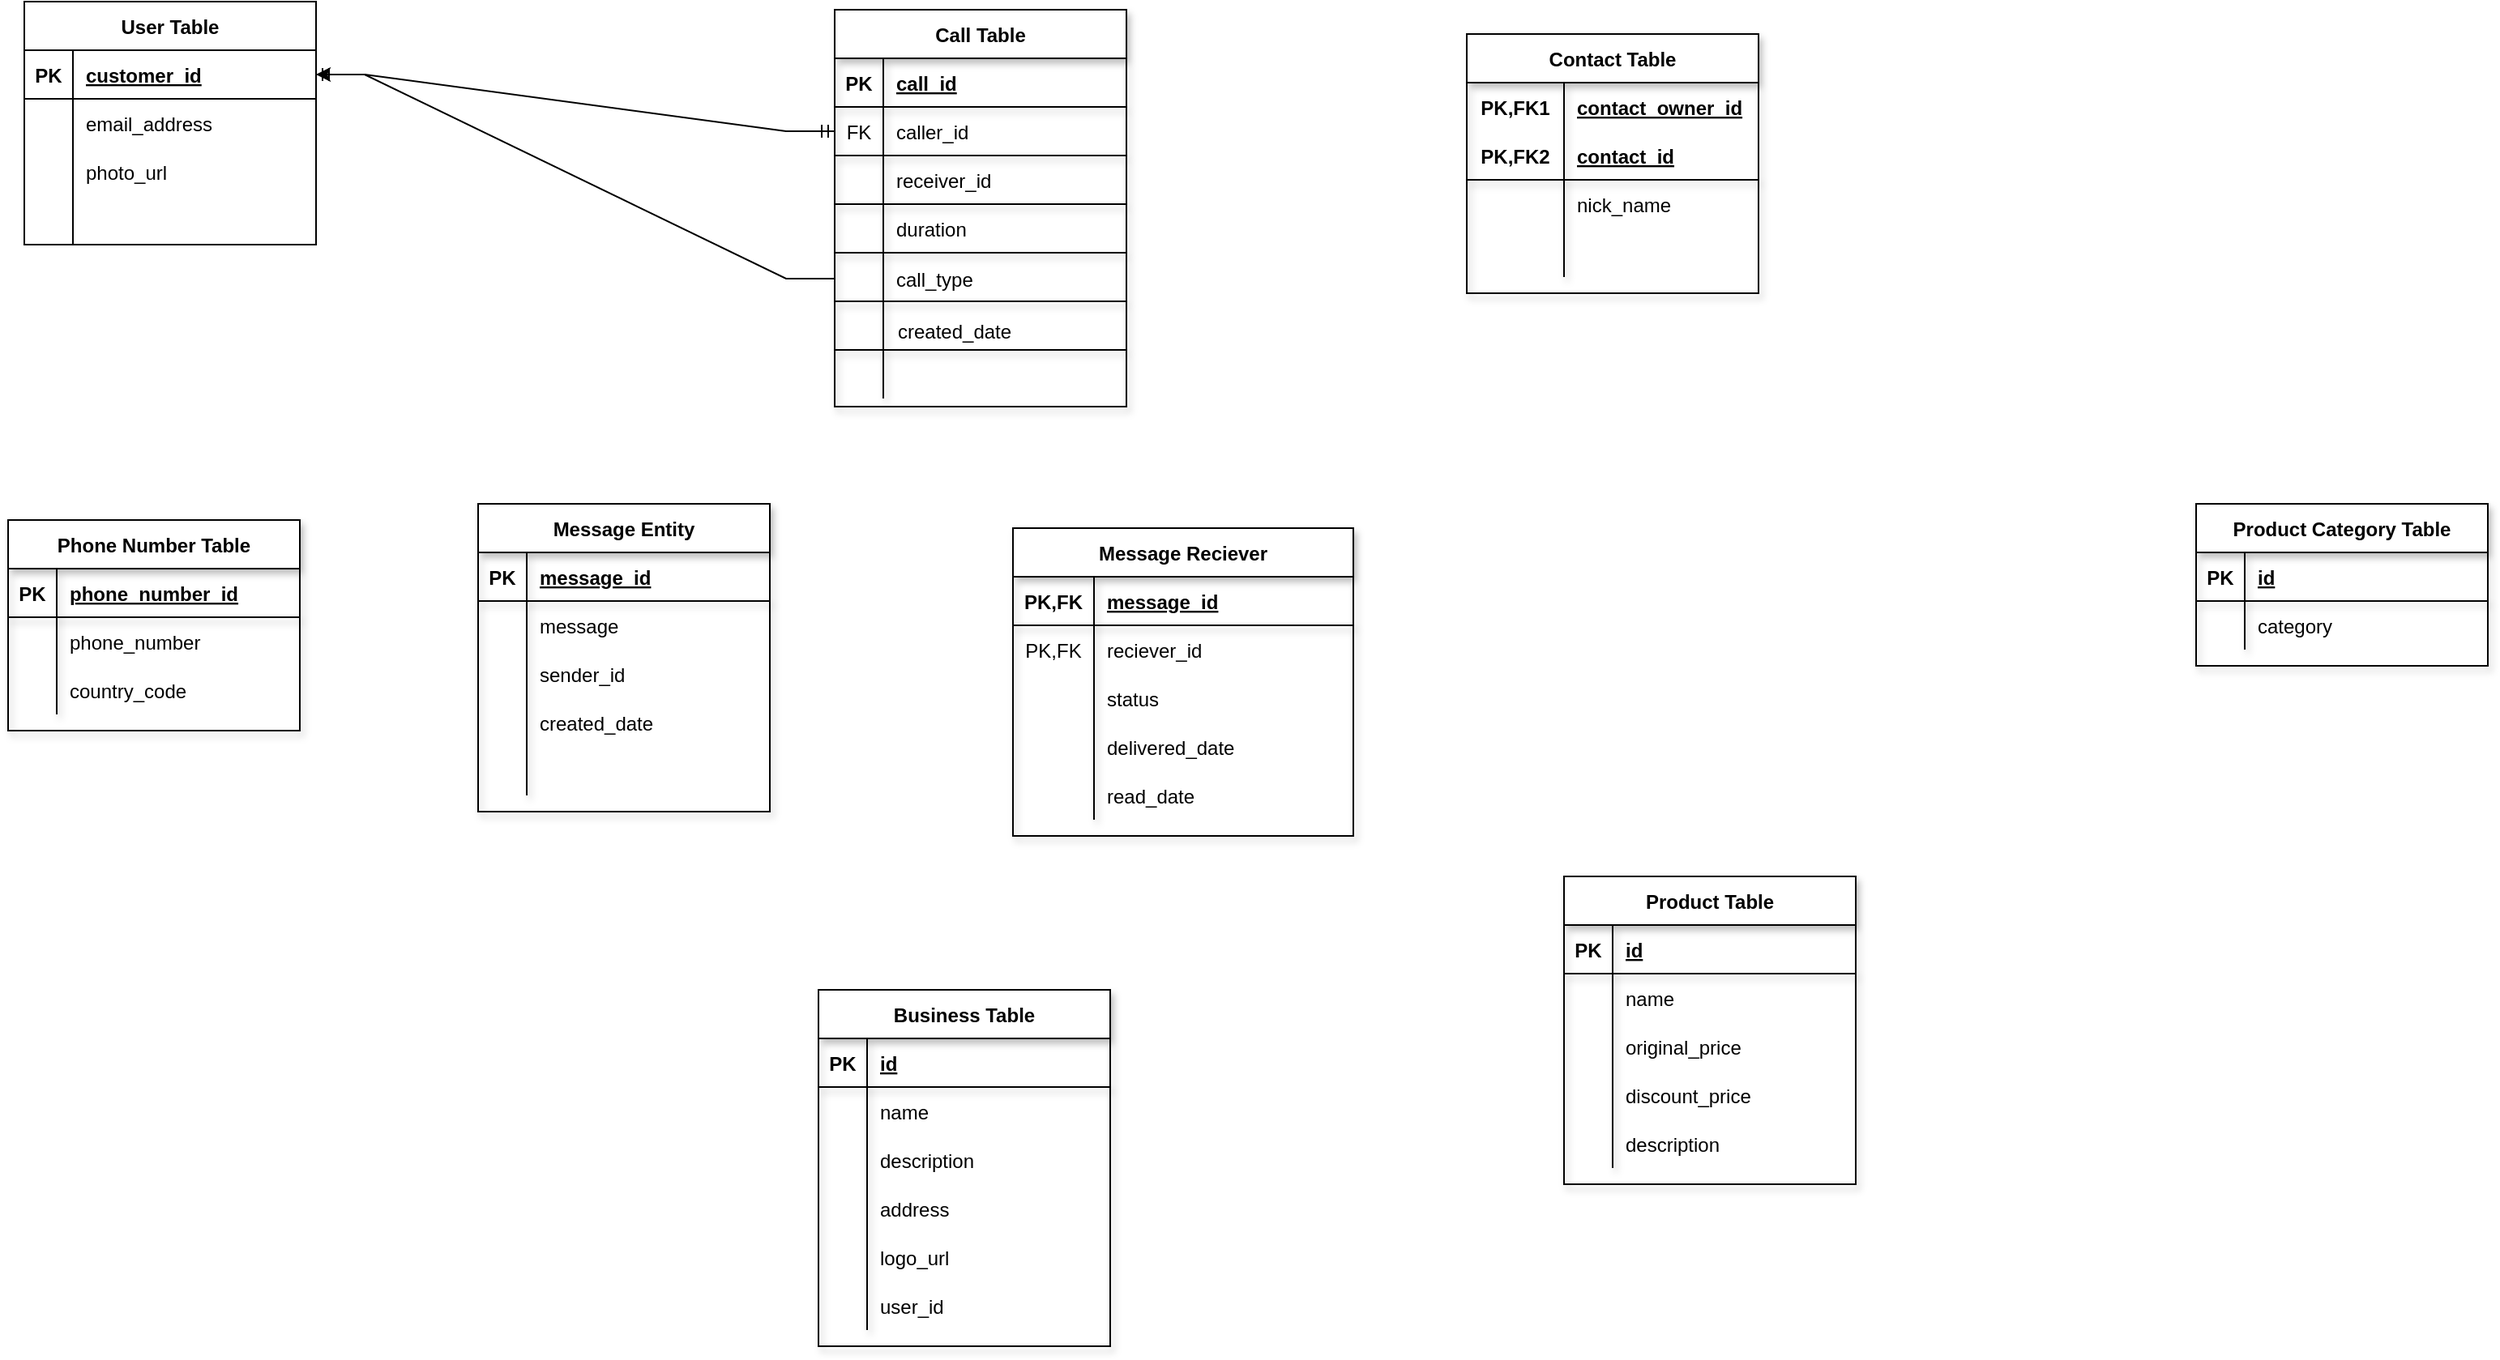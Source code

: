 <mxfile version="18.2.0" type="github"><diagram id="87WAAvpoQRUJUo97Y2-j" name="Page-1"><mxGraphModel dx="868" dy="482" grid="1" gridSize="10" guides="1" tooltips="1" connect="1" arrows="1" fold="1" page="1" pageScale="1" pageWidth="3000" pageHeight="1100" math="0" shadow="0"><root><mxCell id="0"/><mxCell id="1" parent="0"/><mxCell id="dXzsQWy22aYtNuSFpEoM-1" value="User Table" style="shape=table;startSize=30;container=1;collapsible=1;childLayout=tableLayout;fixedRows=1;rowLines=0;fontStyle=1;align=center;resizeLast=1;" vertex="1" parent="1"><mxGeometry x="70" y="70" width="180" height="150" as="geometry"/></mxCell><mxCell id="dXzsQWy22aYtNuSFpEoM-2" value="" style="shape=tableRow;horizontal=0;startSize=0;swimlaneHead=0;swimlaneBody=0;fillColor=none;collapsible=0;dropTarget=0;points=[[0,0.5],[1,0.5]];portConstraint=eastwest;top=0;left=0;right=0;bottom=1;" vertex="1" parent="dXzsQWy22aYtNuSFpEoM-1"><mxGeometry y="30" width="180" height="30" as="geometry"/></mxCell><mxCell id="dXzsQWy22aYtNuSFpEoM-3" value="PK" style="shape=partialRectangle;connectable=0;fillColor=none;top=0;left=0;bottom=0;right=0;fontStyle=1;overflow=hidden;" vertex="1" parent="dXzsQWy22aYtNuSFpEoM-2"><mxGeometry width="30" height="30" as="geometry"><mxRectangle width="30" height="30" as="alternateBounds"/></mxGeometry></mxCell><mxCell id="dXzsQWy22aYtNuSFpEoM-4" value="customer_id" style="shape=partialRectangle;connectable=0;fillColor=none;top=0;left=0;bottom=0;right=0;align=left;spacingLeft=6;fontStyle=5;overflow=hidden;" vertex="1" parent="dXzsQWy22aYtNuSFpEoM-2"><mxGeometry x="30" width="150" height="30" as="geometry"><mxRectangle width="150" height="30" as="alternateBounds"/></mxGeometry></mxCell><mxCell id="dXzsQWy22aYtNuSFpEoM-5" value="" style="shape=tableRow;horizontal=0;startSize=0;swimlaneHead=0;swimlaneBody=0;fillColor=none;collapsible=0;dropTarget=0;points=[[0,0.5],[1,0.5]];portConstraint=eastwest;top=0;left=0;right=0;bottom=0;" vertex="1" parent="dXzsQWy22aYtNuSFpEoM-1"><mxGeometry y="60" width="180" height="30" as="geometry"/></mxCell><mxCell id="dXzsQWy22aYtNuSFpEoM-6" value="" style="shape=partialRectangle;connectable=0;fillColor=none;top=0;left=0;bottom=0;right=0;editable=1;overflow=hidden;" vertex="1" parent="dXzsQWy22aYtNuSFpEoM-5"><mxGeometry width="30" height="30" as="geometry"><mxRectangle width="30" height="30" as="alternateBounds"/></mxGeometry></mxCell><mxCell id="dXzsQWy22aYtNuSFpEoM-7" value="email_address" style="shape=partialRectangle;connectable=0;fillColor=none;top=0;left=0;bottom=0;right=0;align=left;spacingLeft=6;overflow=hidden;" vertex="1" parent="dXzsQWy22aYtNuSFpEoM-5"><mxGeometry x="30" width="150" height="30" as="geometry"><mxRectangle width="150" height="30" as="alternateBounds"/></mxGeometry></mxCell><mxCell id="dXzsQWy22aYtNuSFpEoM-8" value="" style="shape=tableRow;horizontal=0;startSize=0;swimlaneHead=0;swimlaneBody=0;fillColor=none;collapsible=0;dropTarget=0;points=[[0,0.5],[1,0.5]];portConstraint=eastwest;top=0;left=0;right=0;bottom=0;" vertex="1" parent="dXzsQWy22aYtNuSFpEoM-1"><mxGeometry y="90" width="180" height="30" as="geometry"/></mxCell><mxCell id="dXzsQWy22aYtNuSFpEoM-9" value="" style="shape=partialRectangle;connectable=0;fillColor=none;top=0;left=0;bottom=0;right=0;editable=1;overflow=hidden;" vertex="1" parent="dXzsQWy22aYtNuSFpEoM-8"><mxGeometry width="30" height="30" as="geometry"><mxRectangle width="30" height="30" as="alternateBounds"/></mxGeometry></mxCell><mxCell id="dXzsQWy22aYtNuSFpEoM-10" value="photo_url" style="shape=partialRectangle;connectable=0;fillColor=none;top=0;left=0;bottom=0;right=0;align=left;spacingLeft=6;overflow=hidden;" vertex="1" parent="dXzsQWy22aYtNuSFpEoM-8"><mxGeometry x="30" width="150" height="30" as="geometry"><mxRectangle width="150" height="30" as="alternateBounds"/></mxGeometry></mxCell><mxCell id="dXzsQWy22aYtNuSFpEoM-11" value="" style="shape=tableRow;horizontal=0;startSize=0;swimlaneHead=0;swimlaneBody=0;fillColor=none;collapsible=0;dropTarget=0;points=[[0,0.5],[1,0.5]];portConstraint=eastwest;top=0;left=0;right=0;bottom=0;" vertex="1" parent="dXzsQWy22aYtNuSFpEoM-1"><mxGeometry y="120" width="180" height="30" as="geometry"/></mxCell><mxCell id="dXzsQWy22aYtNuSFpEoM-12" value="" style="shape=partialRectangle;connectable=0;fillColor=none;top=0;left=0;bottom=0;right=0;editable=1;overflow=hidden;" vertex="1" parent="dXzsQWy22aYtNuSFpEoM-11"><mxGeometry width="30" height="30" as="geometry"><mxRectangle width="30" height="30" as="alternateBounds"/></mxGeometry></mxCell><mxCell id="dXzsQWy22aYtNuSFpEoM-13" value="" style="shape=partialRectangle;connectable=0;fillColor=none;top=0;left=0;bottom=0;right=0;align=left;spacingLeft=6;overflow=hidden;" vertex="1" parent="dXzsQWy22aYtNuSFpEoM-11"><mxGeometry x="30" width="150" height="30" as="geometry"><mxRectangle width="150" height="30" as="alternateBounds"/></mxGeometry></mxCell><mxCell id="dXzsQWy22aYtNuSFpEoM-14" value="Call Table" style="shape=table;startSize=30;container=1;collapsible=1;childLayout=tableLayout;fixedRows=1;rowLines=1;fontStyle=1;align=center;resizeLast=1;sketch=0;shadow=1;rounded=0;" vertex="1" parent="1"><mxGeometry x="570" y="75" width="180" height="245" as="geometry"/></mxCell><mxCell id="dXzsQWy22aYtNuSFpEoM-15" value="" style="shape=tableRow;horizontal=0;startSize=0;swimlaneHead=0;swimlaneBody=0;fillColor=none;collapsible=0;dropTarget=0;points=[[0,0.5],[1,0.5]];portConstraint=eastwest;top=0;left=0;right=0;bottom=1;" vertex="1" parent="dXzsQWy22aYtNuSFpEoM-14"><mxGeometry y="30" width="180" height="30" as="geometry"/></mxCell><mxCell id="dXzsQWy22aYtNuSFpEoM-16" value="PK" style="shape=partialRectangle;connectable=0;fillColor=none;top=0;left=0;bottom=0;right=0;fontStyle=1;overflow=hidden;" vertex="1" parent="dXzsQWy22aYtNuSFpEoM-15"><mxGeometry width="30" height="30" as="geometry"><mxRectangle width="30" height="30" as="alternateBounds"/></mxGeometry></mxCell><mxCell id="dXzsQWy22aYtNuSFpEoM-17" value="call_id" style="shape=partialRectangle;connectable=0;fillColor=none;top=0;left=0;bottom=0;right=0;align=left;spacingLeft=6;fontStyle=5;overflow=hidden;" vertex="1" parent="dXzsQWy22aYtNuSFpEoM-15"><mxGeometry x="30" width="150" height="30" as="geometry"><mxRectangle width="150" height="30" as="alternateBounds"/></mxGeometry></mxCell><mxCell id="dXzsQWy22aYtNuSFpEoM-18" value="" style="shape=tableRow;horizontal=0;startSize=0;swimlaneHead=0;swimlaneBody=0;fillColor=none;collapsible=0;dropTarget=0;points=[[0,0.5],[1,0.5]];portConstraint=eastwest;top=0;left=0;right=0;bottom=0;" vertex="1" parent="dXzsQWy22aYtNuSFpEoM-14"><mxGeometry y="60" width="180" height="30" as="geometry"/></mxCell><mxCell id="dXzsQWy22aYtNuSFpEoM-19" value="FK" style="shape=partialRectangle;connectable=0;fillColor=none;top=0;left=0;bottom=0;right=0;editable=1;overflow=hidden;" vertex="1" parent="dXzsQWy22aYtNuSFpEoM-18"><mxGeometry width="30" height="30" as="geometry"><mxRectangle width="30" height="30" as="alternateBounds"/></mxGeometry></mxCell><mxCell id="dXzsQWy22aYtNuSFpEoM-20" value="caller_id" style="shape=partialRectangle;connectable=0;fillColor=none;top=0;left=0;bottom=0;right=0;align=left;spacingLeft=6;overflow=hidden;" vertex="1" parent="dXzsQWy22aYtNuSFpEoM-18"><mxGeometry x="30" width="150" height="30" as="geometry"><mxRectangle width="150" height="30" as="alternateBounds"/></mxGeometry></mxCell><mxCell id="dXzsQWy22aYtNuSFpEoM-21" value="" style="shape=tableRow;horizontal=0;startSize=0;swimlaneHead=0;swimlaneBody=0;fillColor=none;collapsible=0;dropTarget=0;points=[[0,0.5],[1,0.5]];portConstraint=eastwest;top=0;left=0;right=0;bottom=0;" vertex="1" parent="dXzsQWy22aYtNuSFpEoM-14"><mxGeometry y="90" width="180" height="30" as="geometry"/></mxCell><mxCell id="dXzsQWy22aYtNuSFpEoM-22" value="" style="shape=partialRectangle;connectable=0;fillColor=none;top=0;left=0;bottom=0;right=0;editable=1;overflow=hidden;" vertex="1" parent="dXzsQWy22aYtNuSFpEoM-21"><mxGeometry width="30" height="30" as="geometry"><mxRectangle width="30" height="30" as="alternateBounds"/></mxGeometry></mxCell><mxCell id="dXzsQWy22aYtNuSFpEoM-23" value="receiver_id" style="shape=partialRectangle;connectable=0;fillColor=none;top=0;left=0;bottom=0;right=0;align=left;spacingLeft=6;overflow=hidden;" vertex="1" parent="dXzsQWy22aYtNuSFpEoM-21"><mxGeometry x="30" width="150" height="30" as="geometry"><mxRectangle width="150" height="30" as="alternateBounds"/></mxGeometry></mxCell><mxCell id="dXzsQWy22aYtNuSFpEoM-24" value="" style="shape=tableRow;horizontal=0;startSize=0;swimlaneHead=0;swimlaneBody=0;fillColor=none;collapsible=0;dropTarget=0;points=[[0,0.5],[1,0.5]];portConstraint=eastwest;top=0;left=0;right=0;bottom=0;" vertex="1" parent="dXzsQWy22aYtNuSFpEoM-14"><mxGeometry y="120" width="180" height="30" as="geometry"/></mxCell><mxCell id="dXzsQWy22aYtNuSFpEoM-25" value="" style="shape=partialRectangle;connectable=0;fillColor=none;top=0;left=0;bottom=0;right=0;editable=1;overflow=hidden;" vertex="1" parent="dXzsQWy22aYtNuSFpEoM-24"><mxGeometry width="30" height="30" as="geometry"><mxRectangle width="30" height="30" as="alternateBounds"/></mxGeometry></mxCell><mxCell id="dXzsQWy22aYtNuSFpEoM-26" value="duration    " style="shape=partialRectangle;connectable=0;fillColor=none;top=0;left=0;bottom=0;right=0;align=left;spacingLeft=6;overflow=hidden;" vertex="1" parent="dXzsQWy22aYtNuSFpEoM-24"><mxGeometry x="30" width="150" height="30" as="geometry"><mxRectangle width="150" height="30" as="alternateBounds"/></mxGeometry></mxCell><mxCell id="dXzsQWy22aYtNuSFpEoM-36" style="shape=tableRow;horizontal=0;startSize=0;swimlaneHead=0;swimlaneBody=0;fillColor=none;collapsible=0;dropTarget=0;points=[[0,0.5],[1,0.5]];portConstraint=eastwest;top=0;left=0;right=0;bottom=0;" vertex="1" parent="dXzsQWy22aYtNuSFpEoM-14"><mxGeometry y="150" width="180" height="30" as="geometry"/></mxCell><mxCell id="dXzsQWy22aYtNuSFpEoM-37" style="shape=partialRectangle;connectable=0;fillColor=none;top=0;left=0;bottom=0;right=0;editable=1;overflow=hidden;" vertex="1" parent="dXzsQWy22aYtNuSFpEoM-36"><mxGeometry width="30" height="30" as="geometry"><mxRectangle width="30" height="30" as="alternateBounds"/></mxGeometry></mxCell><mxCell id="dXzsQWy22aYtNuSFpEoM-38" style="shape=partialRectangle;connectable=0;fillColor=none;top=0;left=0;bottom=0;right=0;align=left;spacingLeft=6;overflow=hidden;" vertex="1" parent="dXzsQWy22aYtNuSFpEoM-36"><mxGeometry x="30" width="150" height="30" as="geometry"><mxRectangle width="150" height="30" as="alternateBounds"/></mxGeometry></mxCell><mxCell id="dXzsQWy22aYtNuSFpEoM-39" style="shape=tableRow;horizontal=0;startSize=0;swimlaneHead=0;swimlaneBody=0;fillColor=none;collapsible=0;dropTarget=0;points=[[0,0.5],[1,0.5]];portConstraint=eastwest;top=0;left=0;right=0;bottom=0;" vertex="1" parent="dXzsQWy22aYtNuSFpEoM-14"><mxGeometry y="180" width="180" height="30" as="geometry"/></mxCell><mxCell id="dXzsQWy22aYtNuSFpEoM-40" style="shape=partialRectangle;connectable=0;fillColor=none;top=0;left=0;bottom=0;right=0;editable=1;overflow=hidden;" vertex="1" parent="dXzsQWy22aYtNuSFpEoM-39"><mxGeometry width="30" height="30" as="geometry"><mxRectangle width="30" height="30" as="alternateBounds"/></mxGeometry></mxCell><mxCell id="dXzsQWy22aYtNuSFpEoM-41" style="shape=partialRectangle;connectable=0;fillColor=none;top=0;left=0;bottom=0;right=0;align=left;spacingLeft=6;overflow=hidden;" vertex="1" parent="dXzsQWy22aYtNuSFpEoM-39"><mxGeometry x="30" width="150" height="30" as="geometry"><mxRectangle width="150" height="30" as="alternateBounds"/></mxGeometry></mxCell><mxCell id="dXzsQWy22aYtNuSFpEoM-42" style="shape=tableRow;horizontal=0;startSize=0;swimlaneHead=0;swimlaneBody=0;fillColor=none;collapsible=0;dropTarget=0;points=[[0,0.5],[1,0.5]];portConstraint=eastwest;top=0;left=0;right=0;bottom=0;" vertex="1" parent="dXzsQWy22aYtNuSFpEoM-14"><mxGeometry y="210" width="180" height="30" as="geometry"/></mxCell><mxCell id="dXzsQWy22aYtNuSFpEoM-43" style="shape=partialRectangle;connectable=0;fillColor=none;top=0;left=0;bottom=0;right=0;editable=1;overflow=hidden;" vertex="1" parent="dXzsQWy22aYtNuSFpEoM-42"><mxGeometry width="30" height="30" as="geometry"><mxRectangle width="30" height="30" as="alternateBounds"/></mxGeometry></mxCell><mxCell id="dXzsQWy22aYtNuSFpEoM-44" value="" style="shape=partialRectangle;connectable=0;fillColor=none;top=0;left=0;bottom=0;right=0;align=left;spacingLeft=6;overflow=hidden;" vertex="1" parent="dXzsQWy22aYtNuSFpEoM-42"><mxGeometry x="30" width="150" height="30" as="geometry"><mxRectangle width="150" height="30" as="alternateBounds"/></mxGeometry></mxCell><mxCell id="dXzsQWy22aYtNuSFpEoM-34" style="edgeStyle=entityRelationEdgeStyle;rounded=0;orthogonalLoop=1;jettySize=auto;html=1;exitX=0;exitY=0.5;exitDx=0;exitDy=0;entryX=1;entryY=0.5;entryDx=0;entryDy=0;" edge="1" parent="1" source="dXzsQWy22aYtNuSFpEoM-27" target="dXzsQWy22aYtNuSFpEoM-2"><mxGeometry relative="1" as="geometry"/></mxCell><mxCell id="dXzsQWy22aYtNuSFpEoM-27" value="" style="shape=tableRow;horizontal=0;startSize=0;swimlaneHead=0;swimlaneBody=0;fillColor=none;collapsible=0;dropTarget=0;points=[[0,0.5],[1,0.5]];portConstraint=eastwest;top=0;left=0;right=0;bottom=0;" vertex="1" parent="1"><mxGeometry x="570" y="226" width="180" height="30" as="geometry"/></mxCell><mxCell id="dXzsQWy22aYtNuSFpEoM-28" value="" style="shape=partialRectangle;connectable=0;fillColor=none;top=0;left=0;bottom=0;right=0;editable=1;overflow=hidden;" vertex="1" parent="dXzsQWy22aYtNuSFpEoM-27"><mxGeometry width="30" height="30" as="geometry"><mxRectangle width="30" height="30" as="alternateBounds"/></mxGeometry></mxCell><mxCell id="dXzsQWy22aYtNuSFpEoM-29" value="call_type" style="shape=partialRectangle;connectable=0;fillColor=none;top=0;left=0;bottom=0;right=0;align=left;spacingLeft=6;overflow=hidden;" vertex="1" parent="dXzsQWy22aYtNuSFpEoM-27"><mxGeometry x="30" width="150" height="30" as="geometry"><mxRectangle width="150" height="30" as="alternateBounds"/></mxGeometry></mxCell><mxCell id="dXzsQWy22aYtNuSFpEoM-31" value="" style="shape=tableRow;horizontal=0;startSize=0;swimlaneHead=0;swimlaneBody=0;fillColor=none;collapsible=0;dropTarget=0;points=[[0,0.5],[1,0.5]];portConstraint=eastwest;top=0;left=0;right=0;bottom=0;" vertex="1" parent="1"><mxGeometry x="571" y="258" width="180" height="30" as="geometry"/></mxCell><mxCell id="dXzsQWy22aYtNuSFpEoM-32" value="" style="shape=partialRectangle;connectable=0;fillColor=none;top=0;left=0;bottom=0;right=0;editable=1;overflow=hidden;" vertex="1" parent="dXzsQWy22aYtNuSFpEoM-31"><mxGeometry width="30" height="30" as="geometry"><mxRectangle width="30" height="30" as="alternateBounds"/></mxGeometry></mxCell><mxCell id="dXzsQWy22aYtNuSFpEoM-33" value="created_date" style="shape=partialRectangle;connectable=0;fillColor=none;top=0;left=0;bottom=0;right=0;align=left;spacingLeft=6;overflow=hidden;" vertex="1" parent="dXzsQWy22aYtNuSFpEoM-31"><mxGeometry x="30" width="150" height="30" as="geometry"><mxRectangle width="150" height="30" as="alternateBounds"/></mxGeometry></mxCell><mxCell id="dXzsQWy22aYtNuSFpEoM-47" value="" style="edgeStyle=entityRelationEdgeStyle;fontSize=12;html=1;endArrow=ERmandOne;startArrow=ERmandOne;rounded=0;" edge="1" parent="1" source="dXzsQWy22aYtNuSFpEoM-2" target="dXzsQWy22aYtNuSFpEoM-18"><mxGeometry width="100" height="100" relative="1" as="geometry"><mxPoint x="471" y="256" as="sourcePoint"/><mxPoint x="571" y="156" as="targetPoint"/></mxGeometry></mxCell><mxCell id="dXzsQWy22aYtNuSFpEoM-48" value="Phone Number Table" style="shape=table;startSize=30;container=1;collapsible=1;childLayout=tableLayout;fixedRows=1;rowLines=0;fontStyle=1;align=center;resizeLast=1;rounded=0;shadow=1;sketch=0;" vertex="1" parent="1"><mxGeometry x="60" y="390" width="180" height="130" as="geometry"/></mxCell><mxCell id="dXzsQWy22aYtNuSFpEoM-49" value="" style="shape=tableRow;horizontal=0;startSize=0;swimlaneHead=0;swimlaneBody=0;fillColor=none;collapsible=0;dropTarget=0;points=[[0,0.5],[1,0.5]];portConstraint=eastwest;top=0;left=0;right=0;bottom=1;rounded=0;shadow=1;sketch=0;" vertex="1" parent="dXzsQWy22aYtNuSFpEoM-48"><mxGeometry y="30" width="180" height="30" as="geometry"/></mxCell><mxCell id="dXzsQWy22aYtNuSFpEoM-50" value="PK" style="shape=partialRectangle;connectable=0;fillColor=none;top=0;left=0;bottom=0;right=0;fontStyle=1;overflow=hidden;rounded=0;shadow=1;sketch=0;" vertex="1" parent="dXzsQWy22aYtNuSFpEoM-49"><mxGeometry width="30" height="30" as="geometry"><mxRectangle width="30" height="30" as="alternateBounds"/></mxGeometry></mxCell><mxCell id="dXzsQWy22aYtNuSFpEoM-51" value="phone_number_id" style="shape=partialRectangle;connectable=0;fillColor=none;top=0;left=0;bottom=0;right=0;align=left;spacingLeft=6;fontStyle=5;overflow=hidden;rounded=0;shadow=1;sketch=0;" vertex="1" parent="dXzsQWy22aYtNuSFpEoM-49"><mxGeometry x="30" width="150" height="30" as="geometry"><mxRectangle width="150" height="30" as="alternateBounds"/></mxGeometry></mxCell><mxCell id="dXzsQWy22aYtNuSFpEoM-52" value="" style="shape=tableRow;horizontal=0;startSize=0;swimlaneHead=0;swimlaneBody=0;fillColor=none;collapsible=0;dropTarget=0;points=[[0,0.5],[1,0.5]];portConstraint=eastwest;top=0;left=0;right=0;bottom=0;rounded=0;shadow=1;sketch=0;" vertex="1" parent="dXzsQWy22aYtNuSFpEoM-48"><mxGeometry y="60" width="180" height="30" as="geometry"/></mxCell><mxCell id="dXzsQWy22aYtNuSFpEoM-53" value="" style="shape=partialRectangle;connectable=0;fillColor=none;top=0;left=0;bottom=0;right=0;editable=1;overflow=hidden;rounded=0;shadow=1;sketch=0;" vertex="1" parent="dXzsQWy22aYtNuSFpEoM-52"><mxGeometry width="30" height="30" as="geometry"><mxRectangle width="30" height="30" as="alternateBounds"/></mxGeometry></mxCell><mxCell id="dXzsQWy22aYtNuSFpEoM-54" value="phone_number" style="shape=partialRectangle;connectable=0;fillColor=none;top=0;left=0;bottom=0;right=0;align=left;spacingLeft=6;overflow=hidden;rounded=0;shadow=1;sketch=0;" vertex="1" parent="dXzsQWy22aYtNuSFpEoM-52"><mxGeometry x="30" width="150" height="30" as="geometry"><mxRectangle width="150" height="30" as="alternateBounds"/></mxGeometry></mxCell><mxCell id="dXzsQWy22aYtNuSFpEoM-55" value="" style="shape=tableRow;horizontal=0;startSize=0;swimlaneHead=0;swimlaneBody=0;fillColor=none;collapsible=0;dropTarget=0;points=[[0,0.5],[1,0.5]];portConstraint=eastwest;top=0;left=0;right=0;bottom=0;rounded=0;shadow=1;sketch=0;" vertex="1" parent="dXzsQWy22aYtNuSFpEoM-48"><mxGeometry y="90" width="180" height="30" as="geometry"/></mxCell><mxCell id="dXzsQWy22aYtNuSFpEoM-56" value="" style="shape=partialRectangle;connectable=0;fillColor=none;top=0;left=0;bottom=0;right=0;editable=1;overflow=hidden;rounded=0;shadow=1;sketch=0;" vertex="1" parent="dXzsQWy22aYtNuSFpEoM-55"><mxGeometry width="30" height="30" as="geometry"><mxRectangle width="30" height="30" as="alternateBounds"/></mxGeometry></mxCell><mxCell id="dXzsQWy22aYtNuSFpEoM-57" value="country_code" style="shape=partialRectangle;connectable=0;fillColor=none;top=0;left=0;bottom=0;right=0;align=left;spacingLeft=6;overflow=hidden;rounded=0;shadow=1;sketch=0;" vertex="1" parent="dXzsQWy22aYtNuSFpEoM-55"><mxGeometry x="30" width="150" height="30" as="geometry"><mxRectangle width="150" height="30" as="alternateBounds"/></mxGeometry></mxCell><mxCell id="dXzsQWy22aYtNuSFpEoM-61" value="Message Entity" style="shape=table;startSize=30;container=1;collapsible=1;childLayout=tableLayout;fixedRows=1;rowLines=0;fontStyle=1;align=center;resizeLast=1;rounded=0;shadow=1;sketch=0;" vertex="1" parent="1"><mxGeometry x="350" y="380" width="180" height="190" as="geometry"/></mxCell><mxCell id="dXzsQWy22aYtNuSFpEoM-62" value="" style="shape=tableRow;horizontal=0;startSize=0;swimlaneHead=0;swimlaneBody=0;fillColor=none;collapsible=0;dropTarget=0;points=[[0,0.5],[1,0.5]];portConstraint=eastwest;top=0;left=0;right=0;bottom=1;rounded=0;shadow=1;sketch=0;" vertex="1" parent="dXzsQWy22aYtNuSFpEoM-61"><mxGeometry y="30" width="180" height="30" as="geometry"/></mxCell><mxCell id="dXzsQWy22aYtNuSFpEoM-63" value="PK" style="shape=partialRectangle;connectable=0;fillColor=none;top=0;left=0;bottom=0;right=0;fontStyle=1;overflow=hidden;rounded=0;shadow=1;sketch=0;" vertex="1" parent="dXzsQWy22aYtNuSFpEoM-62"><mxGeometry width="30" height="30" as="geometry"><mxRectangle width="30" height="30" as="alternateBounds"/></mxGeometry></mxCell><mxCell id="dXzsQWy22aYtNuSFpEoM-64" value="message_id" style="shape=partialRectangle;connectable=0;fillColor=none;top=0;left=0;bottom=0;right=0;align=left;spacingLeft=6;fontStyle=5;overflow=hidden;rounded=0;shadow=1;sketch=0;" vertex="1" parent="dXzsQWy22aYtNuSFpEoM-62"><mxGeometry x="30" width="150" height="30" as="geometry"><mxRectangle width="150" height="30" as="alternateBounds"/></mxGeometry></mxCell><mxCell id="dXzsQWy22aYtNuSFpEoM-65" value="" style="shape=tableRow;horizontal=0;startSize=0;swimlaneHead=0;swimlaneBody=0;fillColor=none;collapsible=0;dropTarget=0;points=[[0,0.5],[1,0.5]];portConstraint=eastwest;top=0;left=0;right=0;bottom=0;rounded=0;shadow=1;sketch=0;" vertex="1" parent="dXzsQWy22aYtNuSFpEoM-61"><mxGeometry y="60" width="180" height="30" as="geometry"/></mxCell><mxCell id="dXzsQWy22aYtNuSFpEoM-66" value="" style="shape=partialRectangle;connectable=0;fillColor=none;top=0;left=0;bottom=0;right=0;editable=1;overflow=hidden;rounded=0;shadow=1;sketch=0;" vertex="1" parent="dXzsQWy22aYtNuSFpEoM-65"><mxGeometry width="30" height="30" as="geometry"><mxRectangle width="30" height="30" as="alternateBounds"/></mxGeometry></mxCell><mxCell id="dXzsQWy22aYtNuSFpEoM-67" value="message" style="shape=partialRectangle;connectable=0;fillColor=none;top=0;left=0;bottom=0;right=0;align=left;spacingLeft=6;overflow=hidden;rounded=0;shadow=1;sketch=0;" vertex="1" parent="dXzsQWy22aYtNuSFpEoM-65"><mxGeometry x="30" width="150" height="30" as="geometry"><mxRectangle width="150" height="30" as="alternateBounds"/></mxGeometry></mxCell><mxCell id="dXzsQWy22aYtNuSFpEoM-68" value="" style="shape=tableRow;horizontal=0;startSize=0;swimlaneHead=0;swimlaneBody=0;fillColor=none;collapsible=0;dropTarget=0;points=[[0,0.5],[1,0.5]];portConstraint=eastwest;top=0;left=0;right=0;bottom=0;rounded=0;shadow=1;sketch=0;" vertex="1" parent="dXzsQWy22aYtNuSFpEoM-61"><mxGeometry y="90" width="180" height="30" as="geometry"/></mxCell><mxCell id="dXzsQWy22aYtNuSFpEoM-69" value="" style="shape=partialRectangle;connectable=0;fillColor=none;top=0;left=0;bottom=0;right=0;editable=1;overflow=hidden;rounded=0;shadow=1;sketch=0;" vertex="1" parent="dXzsQWy22aYtNuSFpEoM-68"><mxGeometry width="30" height="30" as="geometry"><mxRectangle width="30" height="30" as="alternateBounds"/></mxGeometry></mxCell><mxCell id="dXzsQWy22aYtNuSFpEoM-70" value="sender_id" style="shape=partialRectangle;connectable=0;fillColor=none;top=0;left=0;bottom=0;right=0;align=left;spacingLeft=6;overflow=hidden;rounded=0;shadow=1;sketch=0;" vertex="1" parent="dXzsQWy22aYtNuSFpEoM-68"><mxGeometry x="30" width="150" height="30" as="geometry"><mxRectangle width="150" height="30" as="alternateBounds"/></mxGeometry></mxCell><mxCell id="dXzsQWy22aYtNuSFpEoM-71" value="" style="shape=tableRow;horizontal=0;startSize=0;swimlaneHead=0;swimlaneBody=0;fillColor=none;collapsible=0;dropTarget=0;points=[[0,0.5],[1,0.5]];portConstraint=eastwest;top=0;left=0;right=0;bottom=0;rounded=0;shadow=1;sketch=0;" vertex="1" parent="dXzsQWy22aYtNuSFpEoM-61"><mxGeometry y="120" width="180" height="30" as="geometry"/></mxCell><mxCell id="dXzsQWy22aYtNuSFpEoM-72" value="" style="shape=partialRectangle;connectable=0;fillColor=none;top=0;left=0;bottom=0;right=0;editable=1;overflow=hidden;rounded=0;shadow=1;sketch=0;" vertex="1" parent="dXzsQWy22aYtNuSFpEoM-71"><mxGeometry width="30" height="30" as="geometry"><mxRectangle width="30" height="30" as="alternateBounds"/></mxGeometry></mxCell><mxCell id="dXzsQWy22aYtNuSFpEoM-73" value="created_date" style="shape=partialRectangle;connectable=0;fillColor=none;top=0;left=0;bottom=0;right=0;align=left;spacingLeft=6;overflow=hidden;rounded=0;shadow=1;sketch=0;" vertex="1" parent="dXzsQWy22aYtNuSFpEoM-71"><mxGeometry x="30" width="150" height="30" as="geometry"><mxRectangle width="150" height="30" as="alternateBounds"/></mxGeometry></mxCell><mxCell id="dXzsQWy22aYtNuSFpEoM-74" style="shape=tableRow;horizontal=0;startSize=0;swimlaneHead=0;swimlaneBody=0;fillColor=none;collapsible=0;dropTarget=0;points=[[0,0.5],[1,0.5]];portConstraint=eastwest;top=0;left=0;right=0;bottom=0;rounded=0;shadow=1;sketch=0;" vertex="1" parent="dXzsQWy22aYtNuSFpEoM-61"><mxGeometry y="150" width="180" height="30" as="geometry"/></mxCell><mxCell id="dXzsQWy22aYtNuSFpEoM-75" style="shape=partialRectangle;connectable=0;fillColor=none;top=0;left=0;bottom=0;right=0;editable=1;overflow=hidden;rounded=0;shadow=1;sketch=0;" vertex="1" parent="dXzsQWy22aYtNuSFpEoM-74"><mxGeometry width="30" height="30" as="geometry"><mxRectangle width="30" height="30" as="alternateBounds"/></mxGeometry></mxCell><mxCell id="dXzsQWy22aYtNuSFpEoM-76" style="shape=partialRectangle;connectable=0;fillColor=none;top=0;left=0;bottom=0;right=0;align=left;spacingLeft=6;overflow=hidden;rounded=0;shadow=1;sketch=0;" vertex="1" parent="dXzsQWy22aYtNuSFpEoM-74"><mxGeometry x="30" width="150" height="30" as="geometry"><mxRectangle width="150" height="30" as="alternateBounds"/></mxGeometry></mxCell><mxCell id="dXzsQWy22aYtNuSFpEoM-77" value="Message Reciever" style="shape=table;startSize=30;container=1;collapsible=1;childLayout=tableLayout;fixedRows=1;rowLines=0;fontStyle=1;align=center;resizeLast=1;rounded=0;shadow=1;sketch=0;" vertex="1" parent="1"><mxGeometry x="680" y="395" width="210" height="190" as="geometry"/></mxCell><mxCell id="dXzsQWy22aYtNuSFpEoM-78" value="" style="shape=tableRow;horizontal=0;startSize=0;swimlaneHead=0;swimlaneBody=0;fillColor=none;collapsible=0;dropTarget=0;points=[[0,0.5],[1,0.5]];portConstraint=eastwest;top=0;left=0;right=0;bottom=1;rounded=0;shadow=1;sketch=0;" vertex="1" parent="dXzsQWy22aYtNuSFpEoM-77"><mxGeometry y="30" width="210" height="30" as="geometry"/></mxCell><mxCell id="dXzsQWy22aYtNuSFpEoM-79" value="PK,FK" style="shape=partialRectangle;connectable=0;fillColor=none;top=0;left=0;bottom=0;right=0;fontStyle=1;overflow=hidden;rounded=0;shadow=1;sketch=0;" vertex="1" parent="dXzsQWy22aYtNuSFpEoM-78"><mxGeometry width="50" height="30" as="geometry"><mxRectangle width="50" height="30" as="alternateBounds"/></mxGeometry></mxCell><mxCell id="dXzsQWy22aYtNuSFpEoM-80" value="message_id" style="shape=partialRectangle;connectable=0;fillColor=none;top=0;left=0;bottom=0;right=0;align=left;spacingLeft=6;fontStyle=5;overflow=hidden;rounded=0;shadow=1;sketch=0;" vertex="1" parent="dXzsQWy22aYtNuSFpEoM-78"><mxGeometry x="50" width="160" height="30" as="geometry"><mxRectangle width="160" height="30" as="alternateBounds"/></mxGeometry></mxCell><mxCell id="dXzsQWy22aYtNuSFpEoM-81" value="" style="shape=tableRow;horizontal=0;startSize=0;swimlaneHead=0;swimlaneBody=0;fillColor=none;collapsible=0;dropTarget=0;points=[[0,0.5],[1,0.5]];portConstraint=eastwest;top=0;left=0;right=0;bottom=0;rounded=0;shadow=1;sketch=0;" vertex="1" parent="dXzsQWy22aYtNuSFpEoM-77"><mxGeometry y="60" width="210" height="30" as="geometry"/></mxCell><mxCell id="dXzsQWy22aYtNuSFpEoM-82" value="PK,FK" style="shape=partialRectangle;connectable=0;fillColor=none;top=0;left=0;bottom=0;right=0;editable=1;overflow=hidden;rounded=0;shadow=1;sketch=0;" vertex="1" parent="dXzsQWy22aYtNuSFpEoM-81"><mxGeometry width="50" height="30" as="geometry"><mxRectangle width="50" height="30" as="alternateBounds"/></mxGeometry></mxCell><mxCell id="dXzsQWy22aYtNuSFpEoM-83" value="reciever_id" style="shape=partialRectangle;connectable=0;fillColor=none;top=0;left=0;bottom=0;right=0;align=left;spacingLeft=6;overflow=hidden;rounded=0;shadow=1;sketch=0;" vertex="1" parent="dXzsQWy22aYtNuSFpEoM-81"><mxGeometry x="50" width="160" height="30" as="geometry"><mxRectangle width="160" height="30" as="alternateBounds"/></mxGeometry></mxCell><mxCell id="dXzsQWy22aYtNuSFpEoM-84" value="" style="shape=tableRow;horizontal=0;startSize=0;swimlaneHead=0;swimlaneBody=0;fillColor=none;collapsible=0;dropTarget=0;points=[[0,0.5],[1,0.5]];portConstraint=eastwest;top=0;left=0;right=0;bottom=0;rounded=0;shadow=1;sketch=0;" vertex="1" parent="dXzsQWy22aYtNuSFpEoM-77"><mxGeometry y="90" width="210" height="30" as="geometry"/></mxCell><mxCell id="dXzsQWy22aYtNuSFpEoM-85" value="" style="shape=partialRectangle;connectable=0;fillColor=none;top=0;left=0;bottom=0;right=0;editable=1;overflow=hidden;rounded=0;shadow=1;sketch=0;" vertex="1" parent="dXzsQWy22aYtNuSFpEoM-84"><mxGeometry width="50" height="30" as="geometry"><mxRectangle width="50" height="30" as="alternateBounds"/></mxGeometry></mxCell><mxCell id="dXzsQWy22aYtNuSFpEoM-86" value="status" style="shape=partialRectangle;connectable=0;fillColor=none;top=0;left=0;bottom=0;right=0;align=left;spacingLeft=6;overflow=hidden;rounded=0;shadow=1;sketch=0;" vertex="1" parent="dXzsQWy22aYtNuSFpEoM-84"><mxGeometry x="50" width="160" height="30" as="geometry"><mxRectangle width="160" height="30" as="alternateBounds"/></mxGeometry></mxCell><mxCell id="dXzsQWy22aYtNuSFpEoM-90" style="shape=tableRow;horizontal=0;startSize=0;swimlaneHead=0;swimlaneBody=0;fillColor=none;collapsible=0;dropTarget=0;points=[[0,0.5],[1,0.5]];portConstraint=eastwest;top=0;left=0;right=0;bottom=0;rounded=0;shadow=1;sketch=0;" vertex="1" parent="dXzsQWy22aYtNuSFpEoM-77"><mxGeometry y="120" width="210" height="30" as="geometry"/></mxCell><mxCell id="dXzsQWy22aYtNuSFpEoM-91" style="shape=partialRectangle;connectable=0;fillColor=none;top=0;left=0;bottom=0;right=0;editable=1;overflow=hidden;rounded=0;shadow=1;sketch=0;" vertex="1" parent="dXzsQWy22aYtNuSFpEoM-90"><mxGeometry width="50" height="30" as="geometry"><mxRectangle width="50" height="30" as="alternateBounds"/></mxGeometry></mxCell><mxCell id="dXzsQWy22aYtNuSFpEoM-92" value="delivered_date" style="shape=partialRectangle;connectable=0;fillColor=none;top=0;left=0;bottom=0;right=0;align=left;spacingLeft=6;overflow=hidden;rounded=0;shadow=1;sketch=0;" vertex="1" parent="dXzsQWy22aYtNuSFpEoM-90"><mxGeometry x="50" width="160" height="30" as="geometry"><mxRectangle width="160" height="30" as="alternateBounds"/></mxGeometry></mxCell><mxCell id="dXzsQWy22aYtNuSFpEoM-93" style="shape=tableRow;horizontal=0;startSize=0;swimlaneHead=0;swimlaneBody=0;fillColor=none;collapsible=0;dropTarget=0;points=[[0,0.5],[1,0.5]];portConstraint=eastwest;top=0;left=0;right=0;bottom=0;rounded=0;shadow=1;sketch=0;" vertex="1" parent="dXzsQWy22aYtNuSFpEoM-77"><mxGeometry y="150" width="210" height="30" as="geometry"/></mxCell><mxCell id="dXzsQWy22aYtNuSFpEoM-94" style="shape=partialRectangle;connectable=0;fillColor=none;top=0;left=0;bottom=0;right=0;editable=1;overflow=hidden;rounded=0;shadow=1;sketch=0;" vertex="1" parent="dXzsQWy22aYtNuSFpEoM-93"><mxGeometry width="50" height="30" as="geometry"><mxRectangle width="50" height="30" as="alternateBounds"/></mxGeometry></mxCell><mxCell id="dXzsQWy22aYtNuSFpEoM-95" value="read_date" style="shape=partialRectangle;connectable=0;fillColor=none;top=0;left=0;bottom=0;right=0;align=left;spacingLeft=6;overflow=hidden;rounded=0;shadow=1;sketch=0;" vertex="1" parent="dXzsQWy22aYtNuSFpEoM-93"><mxGeometry x="50" width="160" height="30" as="geometry"><mxRectangle width="160" height="30" as="alternateBounds"/></mxGeometry></mxCell><mxCell id="dXzsQWy22aYtNuSFpEoM-96" value="Business Table" style="shape=table;startSize=30;container=1;collapsible=1;childLayout=tableLayout;fixedRows=1;rowLines=0;fontStyle=1;align=center;resizeLast=1;rounded=0;shadow=1;sketch=0;" vertex="1" parent="1"><mxGeometry x="560" y="680" width="180" height="220" as="geometry"/></mxCell><mxCell id="dXzsQWy22aYtNuSFpEoM-97" value="" style="shape=tableRow;horizontal=0;startSize=0;swimlaneHead=0;swimlaneBody=0;fillColor=none;collapsible=0;dropTarget=0;points=[[0,0.5],[1,0.5]];portConstraint=eastwest;top=0;left=0;right=0;bottom=1;rounded=0;shadow=1;sketch=0;" vertex="1" parent="dXzsQWy22aYtNuSFpEoM-96"><mxGeometry y="30" width="180" height="30" as="geometry"/></mxCell><mxCell id="dXzsQWy22aYtNuSFpEoM-98" value="PK" style="shape=partialRectangle;connectable=0;fillColor=none;top=0;left=0;bottom=0;right=0;fontStyle=1;overflow=hidden;rounded=0;shadow=1;sketch=0;" vertex="1" parent="dXzsQWy22aYtNuSFpEoM-97"><mxGeometry width="30" height="30" as="geometry"><mxRectangle width="30" height="30" as="alternateBounds"/></mxGeometry></mxCell><mxCell id="dXzsQWy22aYtNuSFpEoM-99" value="id" style="shape=partialRectangle;connectable=0;fillColor=none;top=0;left=0;bottom=0;right=0;align=left;spacingLeft=6;fontStyle=5;overflow=hidden;rounded=0;shadow=1;sketch=0;" vertex="1" parent="dXzsQWy22aYtNuSFpEoM-97"><mxGeometry x="30" width="150" height="30" as="geometry"><mxRectangle width="150" height="30" as="alternateBounds"/></mxGeometry></mxCell><mxCell id="dXzsQWy22aYtNuSFpEoM-100" value="" style="shape=tableRow;horizontal=0;startSize=0;swimlaneHead=0;swimlaneBody=0;fillColor=none;collapsible=0;dropTarget=0;points=[[0,0.5],[1,0.5]];portConstraint=eastwest;top=0;left=0;right=0;bottom=0;rounded=0;shadow=1;sketch=0;" vertex="1" parent="dXzsQWy22aYtNuSFpEoM-96"><mxGeometry y="60" width="180" height="30" as="geometry"/></mxCell><mxCell id="dXzsQWy22aYtNuSFpEoM-101" value="" style="shape=partialRectangle;connectable=0;fillColor=none;top=0;left=0;bottom=0;right=0;editable=1;overflow=hidden;rounded=0;shadow=1;sketch=0;" vertex="1" parent="dXzsQWy22aYtNuSFpEoM-100"><mxGeometry width="30" height="30" as="geometry"><mxRectangle width="30" height="30" as="alternateBounds"/></mxGeometry></mxCell><mxCell id="dXzsQWy22aYtNuSFpEoM-102" value="name" style="shape=partialRectangle;connectable=0;fillColor=none;top=0;left=0;bottom=0;right=0;align=left;spacingLeft=6;overflow=hidden;rounded=0;shadow=1;sketch=0;" vertex="1" parent="dXzsQWy22aYtNuSFpEoM-100"><mxGeometry x="30" width="150" height="30" as="geometry"><mxRectangle width="150" height="30" as="alternateBounds"/></mxGeometry></mxCell><mxCell id="dXzsQWy22aYtNuSFpEoM-103" value="" style="shape=tableRow;horizontal=0;startSize=0;swimlaneHead=0;swimlaneBody=0;fillColor=none;collapsible=0;dropTarget=0;points=[[0,0.5],[1,0.5]];portConstraint=eastwest;top=0;left=0;right=0;bottom=0;rounded=0;shadow=1;sketch=0;" vertex="1" parent="dXzsQWy22aYtNuSFpEoM-96"><mxGeometry y="90" width="180" height="30" as="geometry"/></mxCell><mxCell id="dXzsQWy22aYtNuSFpEoM-104" value="" style="shape=partialRectangle;connectable=0;fillColor=none;top=0;left=0;bottom=0;right=0;editable=1;overflow=hidden;rounded=0;shadow=1;sketch=0;" vertex="1" parent="dXzsQWy22aYtNuSFpEoM-103"><mxGeometry width="30" height="30" as="geometry"><mxRectangle width="30" height="30" as="alternateBounds"/></mxGeometry></mxCell><mxCell id="dXzsQWy22aYtNuSFpEoM-105" value="description" style="shape=partialRectangle;connectable=0;fillColor=none;top=0;left=0;bottom=0;right=0;align=left;spacingLeft=6;overflow=hidden;rounded=0;shadow=1;sketch=0;" vertex="1" parent="dXzsQWy22aYtNuSFpEoM-103"><mxGeometry x="30" width="150" height="30" as="geometry"><mxRectangle width="150" height="30" as="alternateBounds"/></mxGeometry></mxCell><mxCell id="dXzsQWy22aYtNuSFpEoM-115" style="shape=tableRow;horizontal=0;startSize=0;swimlaneHead=0;swimlaneBody=0;fillColor=none;collapsible=0;dropTarget=0;points=[[0,0.5],[1,0.5]];portConstraint=eastwest;top=0;left=0;right=0;bottom=0;rounded=0;shadow=1;sketch=0;" vertex="1" parent="dXzsQWy22aYtNuSFpEoM-96"><mxGeometry y="120" width="180" height="30" as="geometry"/></mxCell><mxCell id="dXzsQWy22aYtNuSFpEoM-116" style="shape=partialRectangle;connectable=0;fillColor=none;top=0;left=0;bottom=0;right=0;editable=1;overflow=hidden;rounded=0;shadow=1;sketch=0;" vertex="1" parent="dXzsQWy22aYtNuSFpEoM-115"><mxGeometry width="30" height="30" as="geometry"><mxRectangle width="30" height="30" as="alternateBounds"/></mxGeometry></mxCell><mxCell id="dXzsQWy22aYtNuSFpEoM-117" value="address" style="shape=partialRectangle;connectable=0;fillColor=none;top=0;left=0;bottom=0;right=0;align=left;spacingLeft=6;overflow=hidden;rounded=0;shadow=1;sketch=0;" vertex="1" parent="dXzsQWy22aYtNuSFpEoM-115"><mxGeometry x="30" width="150" height="30" as="geometry"><mxRectangle width="150" height="30" as="alternateBounds"/></mxGeometry></mxCell><mxCell id="dXzsQWy22aYtNuSFpEoM-106" value="" style="shape=tableRow;horizontal=0;startSize=0;swimlaneHead=0;swimlaneBody=0;fillColor=none;collapsible=0;dropTarget=0;points=[[0,0.5],[1,0.5]];portConstraint=eastwest;top=0;left=0;right=0;bottom=0;rounded=0;shadow=1;sketch=0;" vertex="1" parent="dXzsQWy22aYtNuSFpEoM-96"><mxGeometry y="150" width="180" height="30" as="geometry"/></mxCell><mxCell id="dXzsQWy22aYtNuSFpEoM-107" value="" style="shape=partialRectangle;connectable=0;fillColor=none;top=0;left=0;bottom=0;right=0;editable=1;overflow=hidden;rounded=0;shadow=1;sketch=0;" vertex="1" parent="dXzsQWy22aYtNuSFpEoM-106"><mxGeometry width="30" height="30" as="geometry"><mxRectangle width="30" height="30" as="alternateBounds"/></mxGeometry></mxCell><mxCell id="dXzsQWy22aYtNuSFpEoM-108" value="logo_url" style="shape=partialRectangle;connectable=0;fillColor=none;top=0;left=0;bottom=0;right=0;align=left;spacingLeft=6;overflow=hidden;rounded=0;shadow=1;sketch=0;" vertex="1" parent="dXzsQWy22aYtNuSFpEoM-106"><mxGeometry x="30" width="150" height="30" as="geometry"><mxRectangle width="150" height="30" as="alternateBounds"/></mxGeometry></mxCell><mxCell id="dXzsQWy22aYtNuSFpEoM-112" style="shape=tableRow;horizontal=0;startSize=0;swimlaneHead=0;swimlaneBody=0;fillColor=none;collapsible=0;dropTarget=0;points=[[0,0.5],[1,0.5]];portConstraint=eastwest;top=0;left=0;right=0;bottom=0;rounded=0;shadow=1;sketch=0;" vertex="1" parent="dXzsQWy22aYtNuSFpEoM-96"><mxGeometry y="180" width="180" height="30" as="geometry"/></mxCell><mxCell id="dXzsQWy22aYtNuSFpEoM-113" style="shape=partialRectangle;connectable=0;fillColor=none;top=0;left=0;bottom=0;right=0;editable=1;overflow=hidden;rounded=0;shadow=1;sketch=0;" vertex="1" parent="dXzsQWy22aYtNuSFpEoM-112"><mxGeometry width="30" height="30" as="geometry"><mxRectangle width="30" height="30" as="alternateBounds"/></mxGeometry></mxCell><mxCell id="dXzsQWy22aYtNuSFpEoM-114" value="user_id" style="shape=partialRectangle;connectable=0;fillColor=none;top=0;left=0;bottom=0;right=0;align=left;spacingLeft=6;overflow=hidden;rounded=0;shadow=1;sketch=0;" vertex="1" parent="dXzsQWy22aYtNuSFpEoM-112"><mxGeometry x="30" width="150" height="30" as="geometry"><mxRectangle width="150" height="30" as="alternateBounds"/></mxGeometry></mxCell><mxCell id="dXzsQWy22aYtNuSFpEoM-118" value="Product Table" style="shape=table;startSize=30;container=1;collapsible=1;childLayout=tableLayout;fixedRows=1;rowLines=0;fontStyle=1;align=center;resizeLast=1;rounded=0;shadow=1;sketch=0;" vertex="1" parent="1"><mxGeometry x="1020" y="610" width="180" height="190" as="geometry"/></mxCell><mxCell id="dXzsQWy22aYtNuSFpEoM-119" value="" style="shape=tableRow;horizontal=0;startSize=0;swimlaneHead=0;swimlaneBody=0;fillColor=none;collapsible=0;dropTarget=0;points=[[0,0.5],[1,0.5]];portConstraint=eastwest;top=0;left=0;right=0;bottom=1;rounded=0;shadow=1;sketch=0;" vertex="1" parent="dXzsQWy22aYtNuSFpEoM-118"><mxGeometry y="30" width="180" height="30" as="geometry"/></mxCell><mxCell id="dXzsQWy22aYtNuSFpEoM-120" value="PK" style="shape=partialRectangle;connectable=0;fillColor=none;top=0;left=0;bottom=0;right=0;fontStyle=1;overflow=hidden;rounded=0;shadow=1;sketch=0;" vertex="1" parent="dXzsQWy22aYtNuSFpEoM-119"><mxGeometry width="30" height="30" as="geometry"><mxRectangle width="30" height="30" as="alternateBounds"/></mxGeometry></mxCell><mxCell id="dXzsQWy22aYtNuSFpEoM-121" value="id" style="shape=partialRectangle;connectable=0;fillColor=none;top=0;left=0;bottom=0;right=0;align=left;spacingLeft=6;fontStyle=5;overflow=hidden;rounded=0;shadow=1;sketch=0;" vertex="1" parent="dXzsQWy22aYtNuSFpEoM-119"><mxGeometry x="30" width="150" height="30" as="geometry"><mxRectangle width="150" height="30" as="alternateBounds"/></mxGeometry></mxCell><mxCell id="dXzsQWy22aYtNuSFpEoM-122" value="" style="shape=tableRow;horizontal=0;startSize=0;swimlaneHead=0;swimlaneBody=0;fillColor=none;collapsible=0;dropTarget=0;points=[[0,0.5],[1,0.5]];portConstraint=eastwest;top=0;left=0;right=0;bottom=0;rounded=0;shadow=1;sketch=0;" vertex="1" parent="dXzsQWy22aYtNuSFpEoM-118"><mxGeometry y="60" width="180" height="30" as="geometry"/></mxCell><mxCell id="dXzsQWy22aYtNuSFpEoM-123" value="" style="shape=partialRectangle;connectable=0;fillColor=none;top=0;left=0;bottom=0;right=0;editable=1;overflow=hidden;rounded=0;shadow=1;sketch=0;" vertex="1" parent="dXzsQWy22aYtNuSFpEoM-122"><mxGeometry width="30" height="30" as="geometry"><mxRectangle width="30" height="30" as="alternateBounds"/></mxGeometry></mxCell><mxCell id="dXzsQWy22aYtNuSFpEoM-124" value="name" style="shape=partialRectangle;connectable=0;fillColor=none;top=0;left=0;bottom=0;right=0;align=left;spacingLeft=6;overflow=hidden;rounded=0;shadow=1;sketch=0;" vertex="1" parent="dXzsQWy22aYtNuSFpEoM-122"><mxGeometry x="30" width="150" height="30" as="geometry"><mxRectangle width="150" height="30" as="alternateBounds"/></mxGeometry></mxCell><mxCell id="dXzsQWy22aYtNuSFpEoM-125" value="" style="shape=tableRow;horizontal=0;startSize=0;swimlaneHead=0;swimlaneBody=0;fillColor=none;collapsible=0;dropTarget=0;points=[[0,0.5],[1,0.5]];portConstraint=eastwest;top=0;left=0;right=0;bottom=0;rounded=0;shadow=1;sketch=0;" vertex="1" parent="dXzsQWy22aYtNuSFpEoM-118"><mxGeometry y="90" width="180" height="30" as="geometry"/></mxCell><mxCell id="dXzsQWy22aYtNuSFpEoM-126" value="" style="shape=partialRectangle;connectable=0;fillColor=none;top=0;left=0;bottom=0;right=0;editable=1;overflow=hidden;rounded=0;shadow=1;sketch=0;" vertex="1" parent="dXzsQWy22aYtNuSFpEoM-125"><mxGeometry width="30" height="30" as="geometry"><mxRectangle width="30" height="30" as="alternateBounds"/></mxGeometry></mxCell><mxCell id="dXzsQWy22aYtNuSFpEoM-127" value="original_price" style="shape=partialRectangle;connectable=0;fillColor=none;top=0;left=0;bottom=0;right=0;align=left;spacingLeft=6;overflow=hidden;rounded=0;shadow=1;sketch=0;" vertex="1" parent="dXzsQWy22aYtNuSFpEoM-125"><mxGeometry x="30" width="150" height="30" as="geometry"><mxRectangle width="150" height="30" as="alternateBounds"/></mxGeometry></mxCell><mxCell id="dXzsQWy22aYtNuSFpEoM-128" value="" style="shape=tableRow;horizontal=0;startSize=0;swimlaneHead=0;swimlaneBody=0;fillColor=none;collapsible=0;dropTarget=0;points=[[0,0.5],[1,0.5]];portConstraint=eastwest;top=0;left=0;right=0;bottom=0;rounded=0;shadow=1;sketch=0;" vertex="1" parent="dXzsQWy22aYtNuSFpEoM-118"><mxGeometry y="120" width="180" height="30" as="geometry"/></mxCell><mxCell id="dXzsQWy22aYtNuSFpEoM-129" value="" style="shape=partialRectangle;connectable=0;fillColor=none;top=0;left=0;bottom=0;right=0;editable=1;overflow=hidden;rounded=0;shadow=1;sketch=0;" vertex="1" parent="dXzsQWy22aYtNuSFpEoM-128"><mxGeometry width="30" height="30" as="geometry"><mxRectangle width="30" height="30" as="alternateBounds"/></mxGeometry></mxCell><mxCell id="dXzsQWy22aYtNuSFpEoM-130" value="discount_price" style="shape=partialRectangle;connectable=0;fillColor=none;top=0;left=0;bottom=0;right=0;align=left;spacingLeft=6;overflow=hidden;rounded=0;shadow=1;sketch=0;" vertex="1" parent="dXzsQWy22aYtNuSFpEoM-128"><mxGeometry x="30" width="150" height="30" as="geometry"><mxRectangle width="150" height="30" as="alternateBounds"/></mxGeometry></mxCell><mxCell id="dXzsQWy22aYtNuSFpEoM-131" style="shape=tableRow;horizontal=0;startSize=0;swimlaneHead=0;swimlaneBody=0;fillColor=none;collapsible=0;dropTarget=0;points=[[0,0.5],[1,0.5]];portConstraint=eastwest;top=0;left=0;right=0;bottom=0;rounded=0;shadow=1;sketch=0;" vertex="1" parent="dXzsQWy22aYtNuSFpEoM-118"><mxGeometry y="150" width="180" height="30" as="geometry"/></mxCell><mxCell id="dXzsQWy22aYtNuSFpEoM-132" style="shape=partialRectangle;connectable=0;fillColor=none;top=0;left=0;bottom=0;right=0;editable=1;overflow=hidden;rounded=0;shadow=1;sketch=0;" vertex="1" parent="dXzsQWy22aYtNuSFpEoM-131"><mxGeometry width="30" height="30" as="geometry"><mxRectangle width="30" height="30" as="alternateBounds"/></mxGeometry></mxCell><mxCell id="dXzsQWy22aYtNuSFpEoM-133" value="description" style="shape=partialRectangle;connectable=0;fillColor=none;top=0;left=0;bottom=0;right=0;align=left;spacingLeft=6;overflow=hidden;rounded=0;shadow=1;sketch=0;" vertex="1" parent="dXzsQWy22aYtNuSFpEoM-131"><mxGeometry x="30" width="150" height="30" as="geometry"><mxRectangle width="150" height="30" as="alternateBounds"/></mxGeometry></mxCell><mxCell id="dXzsQWy22aYtNuSFpEoM-134" value="Product Category Table" style="shape=table;startSize=30;container=1;collapsible=1;childLayout=tableLayout;fixedRows=1;rowLines=0;fontStyle=1;align=center;resizeLast=1;rounded=0;shadow=1;sketch=0;" vertex="1" parent="1"><mxGeometry x="1410" y="380" width="180" height="100" as="geometry"/></mxCell><mxCell id="dXzsQWy22aYtNuSFpEoM-135" value="" style="shape=tableRow;horizontal=0;startSize=0;swimlaneHead=0;swimlaneBody=0;fillColor=none;collapsible=0;dropTarget=0;points=[[0,0.5],[1,0.5]];portConstraint=eastwest;top=0;left=0;right=0;bottom=1;rounded=0;shadow=1;sketch=0;" vertex="1" parent="dXzsQWy22aYtNuSFpEoM-134"><mxGeometry y="30" width="180" height="30" as="geometry"/></mxCell><mxCell id="dXzsQWy22aYtNuSFpEoM-136" value="PK" style="shape=partialRectangle;connectable=0;fillColor=none;top=0;left=0;bottom=0;right=0;fontStyle=1;overflow=hidden;rounded=0;shadow=1;sketch=0;" vertex="1" parent="dXzsQWy22aYtNuSFpEoM-135"><mxGeometry width="30" height="30" as="geometry"><mxRectangle width="30" height="30" as="alternateBounds"/></mxGeometry></mxCell><mxCell id="dXzsQWy22aYtNuSFpEoM-137" value="id" style="shape=partialRectangle;connectable=0;fillColor=none;top=0;left=0;bottom=0;right=0;align=left;spacingLeft=6;fontStyle=5;overflow=hidden;rounded=0;shadow=1;sketch=0;" vertex="1" parent="dXzsQWy22aYtNuSFpEoM-135"><mxGeometry x="30" width="150" height="30" as="geometry"><mxRectangle width="150" height="30" as="alternateBounds"/></mxGeometry></mxCell><mxCell id="dXzsQWy22aYtNuSFpEoM-138" value="" style="shape=tableRow;horizontal=0;startSize=0;swimlaneHead=0;swimlaneBody=0;fillColor=none;collapsible=0;dropTarget=0;points=[[0,0.5],[1,0.5]];portConstraint=eastwest;top=0;left=0;right=0;bottom=0;rounded=0;shadow=1;sketch=0;" vertex="1" parent="dXzsQWy22aYtNuSFpEoM-134"><mxGeometry y="60" width="180" height="30" as="geometry"/></mxCell><mxCell id="dXzsQWy22aYtNuSFpEoM-139" value="" style="shape=partialRectangle;connectable=0;fillColor=none;top=0;left=0;bottom=0;right=0;editable=1;overflow=hidden;rounded=0;shadow=1;sketch=0;" vertex="1" parent="dXzsQWy22aYtNuSFpEoM-138"><mxGeometry width="30" height="30" as="geometry"><mxRectangle width="30" height="30" as="alternateBounds"/></mxGeometry></mxCell><mxCell id="dXzsQWy22aYtNuSFpEoM-140" value="category" style="shape=partialRectangle;connectable=0;fillColor=none;top=0;left=0;bottom=0;right=0;align=left;spacingLeft=6;overflow=hidden;rounded=0;shadow=1;sketch=0;" vertex="1" parent="dXzsQWy22aYtNuSFpEoM-138"><mxGeometry x="30" width="150" height="30" as="geometry"><mxRectangle width="150" height="30" as="alternateBounds"/></mxGeometry></mxCell><mxCell id="dXzsQWy22aYtNuSFpEoM-160" value="Contact Table" style="shape=table;startSize=30;container=1;collapsible=1;childLayout=tableLayout;fixedRows=1;rowLines=0;fontStyle=1;align=center;resizeLast=1;rounded=0;shadow=1;sketch=0;" vertex="1" parent="1"><mxGeometry x="960" y="90" width="180" height="160" as="geometry"/></mxCell><mxCell id="dXzsQWy22aYtNuSFpEoM-161" value="" style="shape=tableRow;horizontal=0;startSize=0;swimlaneHead=0;swimlaneBody=0;fillColor=none;collapsible=0;dropTarget=0;points=[[0,0.5],[1,0.5]];portConstraint=eastwest;top=0;left=0;right=0;bottom=0;rounded=0;shadow=1;sketch=0;" vertex="1" parent="dXzsQWy22aYtNuSFpEoM-160"><mxGeometry y="30" width="180" height="30" as="geometry"/></mxCell><mxCell id="dXzsQWy22aYtNuSFpEoM-162" value="PK,FK1" style="shape=partialRectangle;connectable=0;fillColor=none;top=0;left=0;bottom=0;right=0;fontStyle=1;overflow=hidden;rounded=0;shadow=1;sketch=0;" vertex="1" parent="dXzsQWy22aYtNuSFpEoM-161"><mxGeometry width="60" height="30" as="geometry"><mxRectangle width="60" height="30" as="alternateBounds"/></mxGeometry></mxCell><mxCell id="dXzsQWy22aYtNuSFpEoM-163" value="contact_owner_id" style="shape=partialRectangle;connectable=0;fillColor=none;top=0;left=0;bottom=0;right=0;align=left;spacingLeft=6;fontStyle=5;overflow=hidden;rounded=0;shadow=1;sketch=0;" vertex="1" parent="dXzsQWy22aYtNuSFpEoM-161"><mxGeometry x="60" width="120" height="30" as="geometry"><mxRectangle width="120" height="30" as="alternateBounds"/></mxGeometry></mxCell><mxCell id="dXzsQWy22aYtNuSFpEoM-164" value="" style="shape=tableRow;horizontal=0;startSize=0;swimlaneHead=0;swimlaneBody=0;fillColor=none;collapsible=0;dropTarget=0;points=[[0,0.5],[1,0.5]];portConstraint=eastwest;top=0;left=0;right=0;bottom=1;rounded=0;shadow=1;sketch=0;" vertex="1" parent="dXzsQWy22aYtNuSFpEoM-160"><mxGeometry y="60" width="180" height="30" as="geometry"/></mxCell><mxCell id="dXzsQWy22aYtNuSFpEoM-165" value="PK,FK2" style="shape=partialRectangle;connectable=0;fillColor=none;top=0;left=0;bottom=0;right=0;fontStyle=1;overflow=hidden;rounded=0;shadow=1;sketch=0;" vertex="1" parent="dXzsQWy22aYtNuSFpEoM-164"><mxGeometry width="60" height="30" as="geometry"><mxRectangle width="60" height="30" as="alternateBounds"/></mxGeometry></mxCell><mxCell id="dXzsQWy22aYtNuSFpEoM-166" value="contact_id" style="shape=partialRectangle;connectable=0;fillColor=none;top=0;left=0;bottom=0;right=0;align=left;spacingLeft=6;fontStyle=5;overflow=hidden;rounded=0;shadow=1;sketch=0;" vertex="1" parent="dXzsQWy22aYtNuSFpEoM-164"><mxGeometry x="60" width="120" height="30" as="geometry"><mxRectangle width="120" height="30" as="alternateBounds"/></mxGeometry></mxCell><mxCell id="dXzsQWy22aYtNuSFpEoM-167" value="" style="shape=tableRow;horizontal=0;startSize=0;swimlaneHead=0;swimlaneBody=0;fillColor=none;collapsible=0;dropTarget=0;points=[[0,0.5],[1,0.5]];portConstraint=eastwest;top=0;left=0;right=0;bottom=0;rounded=0;shadow=1;sketch=0;" vertex="1" parent="dXzsQWy22aYtNuSFpEoM-160"><mxGeometry y="90" width="180" height="30" as="geometry"/></mxCell><mxCell id="dXzsQWy22aYtNuSFpEoM-168" value="" style="shape=partialRectangle;connectable=0;fillColor=none;top=0;left=0;bottom=0;right=0;editable=1;overflow=hidden;rounded=0;shadow=1;sketch=0;" vertex="1" parent="dXzsQWy22aYtNuSFpEoM-167"><mxGeometry width="60" height="30" as="geometry"><mxRectangle width="60" height="30" as="alternateBounds"/></mxGeometry></mxCell><mxCell id="dXzsQWy22aYtNuSFpEoM-169" value="nick_name" style="shape=partialRectangle;connectable=0;fillColor=none;top=0;left=0;bottom=0;right=0;align=left;spacingLeft=6;overflow=hidden;rounded=0;shadow=1;sketch=0;" vertex="1" parent="dXzsQWy22aYtNuSFpEoM-167"><mxGeometry x="60" width="120" height="30" as="geometry"><mxRectangle width="120" height="30" as="alternateBounds"/></mxGeometry></mxCell><mxCell id="dXzsQWy22aYtNuSFpEoM-170" value="" style="shape=tableRow;horizontal=0;startSize=0;swimlaneHead=0;swimlaneBody=0;fillColor=none;collapsible=0;dropTarget=0;points=[[0,0.5],[1,0.5]];portConstraint=eastwest;top=0;left=0;right=0;bottom=0;rounded=0;shadow=1;sketch=0;" vertex="1" parent="dXzsQWy22aYtNuSFpEoM-160"><mxGeometry y="120" width="180" height="30" as="geometry"/></mxCell><mxCell id="dXzsQWy22aYtNuSFpEoM-171" value="" style="shape=partialRectangle;connectable=0;fillColor=none;top=0;left=0;bottom=0;right=0;editable=1;overflow=hidden;rounded=0;shadow=1;sketch=0;" vertex="1" parent="dXzsQWy22aYtNuSFpEoM-170"><mxGeometry width="60" height="30" as="geometry"><mxRectangle width="60" height="30" as="alternateBounds"/></mxGeometry></mxCell><mxCell id="dXzsQWy22aYtNuSFpEoM-172" value="" style="shape=partialRectangle;connectable=0;fillColor=none;top=0;left=0;bottom=0;right=0;align=left;spacingLeft=6;overflow=hidden;rounded=0;shadow=1;sketch=0;" vertex="1" parent="dXzsQWy22aYtNuSFpEoM-170"><mxGeometry x="60" width="120" height="30" as="geometry"><mxRectangle width="120" height="30" as="alternateBounds"/></mxGeometry></mxCell></root></mxGraphModel></diagram></mxfile>